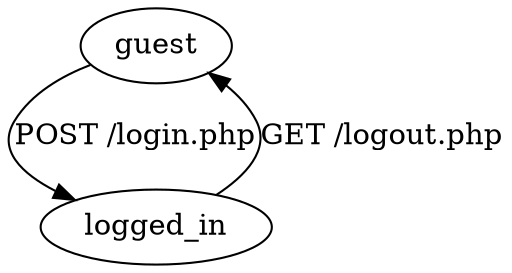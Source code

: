 digraph G {
	guest;
	logged_in;

	guest -> logged_in[label="POST /login.php"];
	logged_in -> guest[label="GET /logout.php"];
}